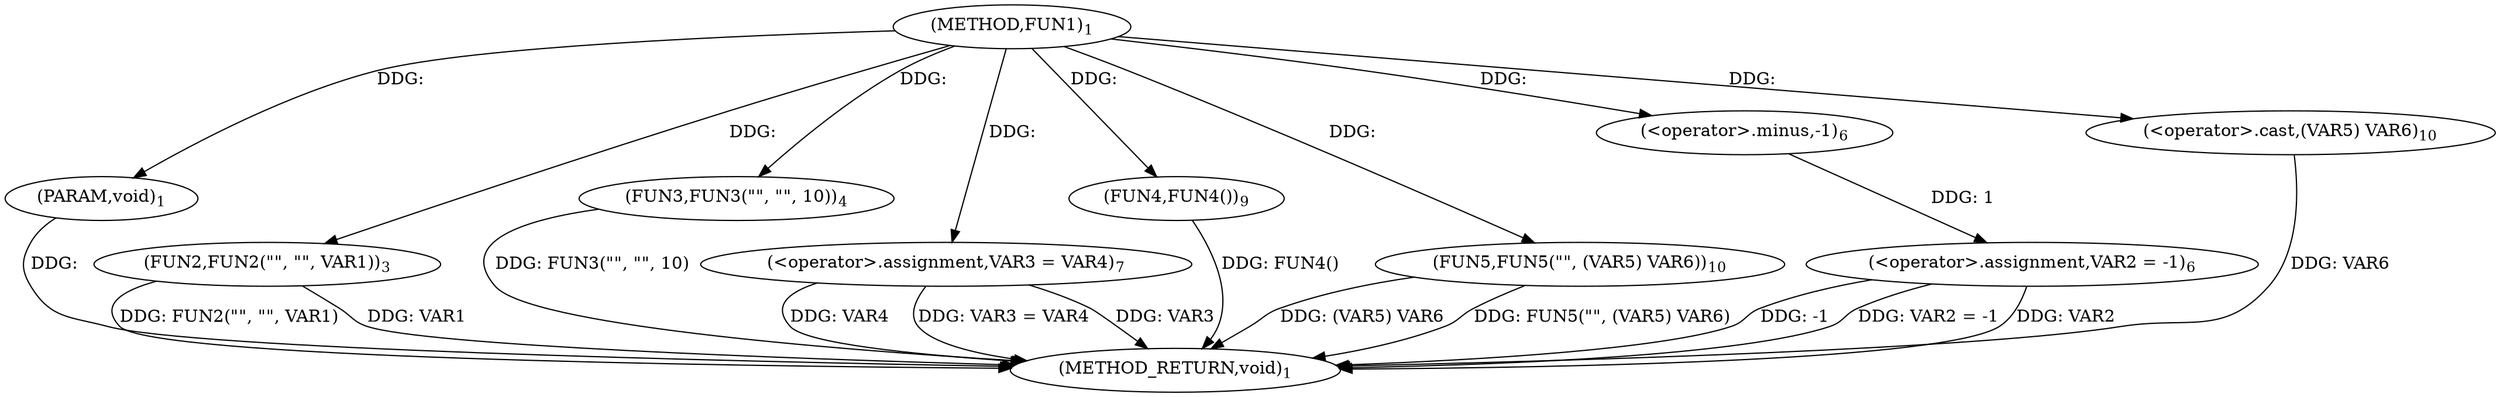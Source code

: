 digraph "FUN1" {  
"8" [label = <(METHOD,FUN1)<SUB>1</SUB>> ]
"32" [label = <(METHOD_RETURN,void)<SUB>1</SUB>> ]
"9" [label = <(PARAM,void)<SUB>1</SUB>> ]
"11" [label = <(FUN2,FUN2(&quot;&quot;, &quot;&quot;, VAR1))<SUB>3</SUB>> ]
"15" [label = <(FUN3,FUN3(&quot;&quot;, &quot;&quot;, 10))<SUB>4</SUB>> ]
"19" [label = <(&lt;operator&gt;.assignment,VAR2 = -1)<SUB>6</SUB>> ]
"23" [label = <(&lt;operator&gt;.assignment,VAR3 = VAR4)<SUB>7</SUB>> ]
"26" [label = <(FUN4,FUN4())<SUB>9</SUB>> ]
"27" [label = <(FUN5,FUN5(&quot;&quot;, (VAR5) VAR6))<SUB>10</SUB>> ]
"21" [label = <(&lt;operator&gt;.minus,-1)<SUB>6</SUB>> ]
"29" [label = <(&lt;operator&gt;.cast,(VAR5) VAR6)<SUB>10</SUB>> ]
  "9" -> "32"  [ label = "DDG: "] 
  "11" -> "32"  [ label = "DDG: FUN2(&quot;&quot;, &quot;&quot;, VAR1)"] 
  "15" -> "32"  [ label = "DDG: FUN3(&quot;&quot;, &quot;&quot;, 10)"] 
  "19" -> "32"  [ label = "DDG: -1"] 
  "19" -> "32"  [ label = "DDG: VAR2 = -1"] 
  "23" -> "32"  [ label = "DDG: VAR4"] 
  "23" -> "32"  [ label = "DDG: VAR3 = VAR4"] 
  "26" -> "32"  [ label = "DDG: FUN4()"] 
  "27" -> "32"  [ label = "DDG: (VAR5) VAR6"] 
  "27" -> "32"  [ label = "DDG: FUN5(&quot;&quot;, (VAR5) VAR6)"] 
  "11" -> "32"  [ label = "DDG: VAR1"] 
  "19" -> "32"  [ label = "DDG: VAR2"] 
  "23" -> "32"  [ label = "DDG: VAR3"] 
  "29" -> "32"  [ label = "DDG: VAR6"] 
  "8" -> "9"  [ label = "DDG: "] 
  "21" -> "19"  [ label = "DDG: 1"] 
  "8" -> "23"  [ label = "DDG: "] 
  "8" -> "26"  [ label = "DDG: "] 
  "8" -> "11"  [ label = "DDG: "] 
  "8" -> "15"  [ label = "DDG: "] 
  "8" -> "27"  [ label = "DDG: "] 
  "8" -> "21"  [ label = "DDG: "] 
  "8" -> "29"  [ label = "DDG: "] 
}
